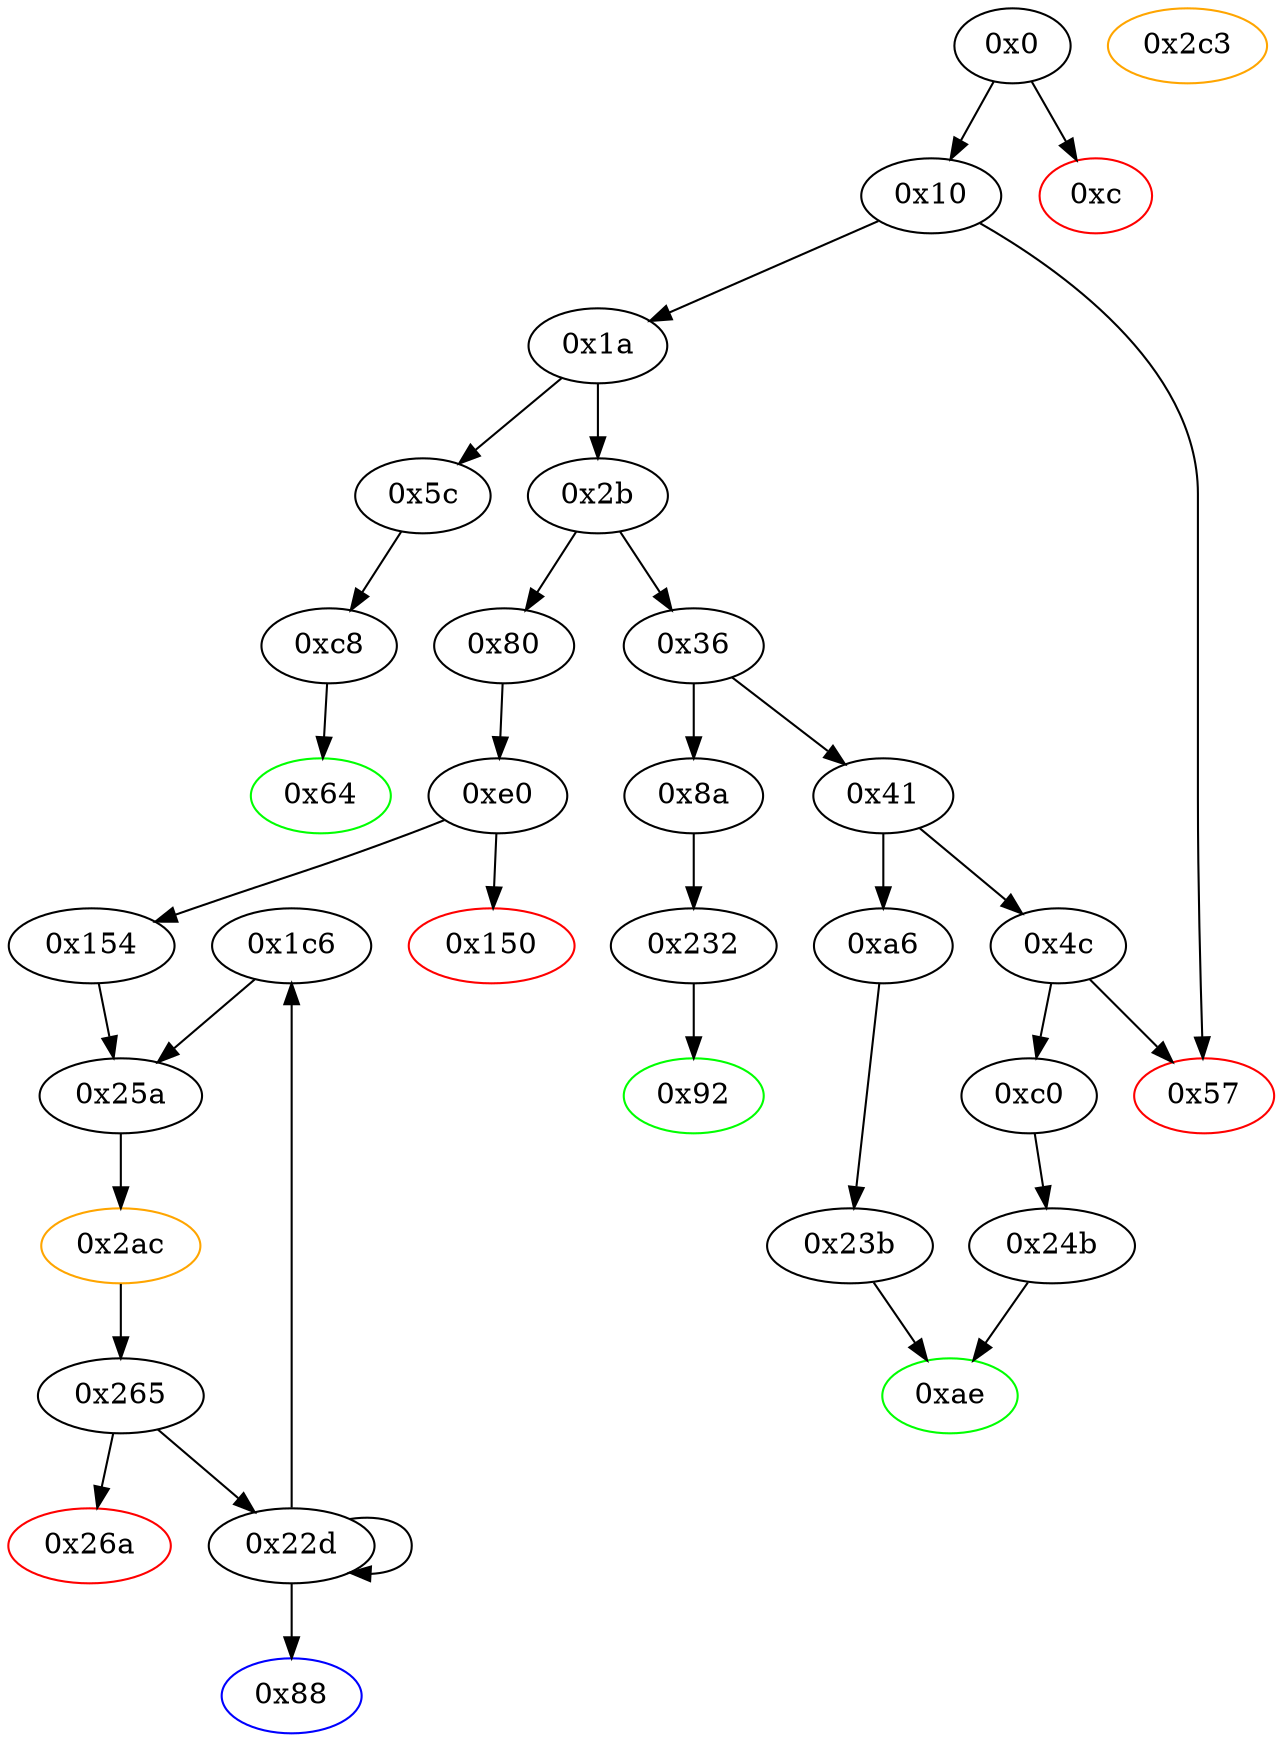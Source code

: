 digraph "" {
"0x1c6" [fillcolor=white, id="0x1c6", style=filled, tooltip="Block 0x1c6\n[0x1c6:0x22c]\n---\nPredecessors: [0x22d]\nSuccessors: [0x25a]\n---\n0x1c6 JUMPDEST\n0x1c7 PUSH1 0x40\n0x1c9 DUP1\n0x1ca MLOAD\n0x1cb PUSH12 0x33b2e3cb548ff197d3905a0\n0x1d8 PUSH1 0x24\n0x1da DUP1\n0x1db DUP4\n0x1dc ADD\n0x1dd SWAP2\n0x1de SWAP1\n0x1df SWAP2\n0x1e0 MSTORE\n0x1e1 DUP3\n0x1e2 MLOAD\n0x1e3 DUP1\n0x1e4 DUP4\n0x1e5 SUB\n0x1e6 SWAP1\n0x1e7 SWAP2\n0x1e8 ADD\n0x1e9 DUP2\n0x1ea MSTORE\n0x1eb PUSH1 0x44\n0x1ed SWAP1\n0x1ee SWAP2\n0x1ef ADD\n0x1f0 SWAP1\n0x1f1 SWAP2\n0x1f2 MSTORE\n0x1f3 PUSH1 0x20\n0x1f5 DUP2\n0x1f6 ADD\n0x1f7 DUP1\n0x1f8 MLOAD\n0x1f9 PUSH1 0x1\n0x1fb PUSH1 0x1\n0x1fd PUSH1 0xe0\n0x1ff SHL\n0x200 SUB\n0x201 AND\n0x202 PUSH4 0x69fe0e2d\n0x207 PUSH1 0xe0\n0x209 SHL\n0x20a OR\n0x20b SWAP1\n0x20c MSTORE\n0x20d PUSH2 0x22d\n0x210 SWAP1\n0x211 PUSH20 0xf2c5369cffb8ea6284452b0326e326dbfdcb867c\n0x226 SWAP1\n0x227 PUSH1 0x0\n0x229 PUSH2 0x25a\n0x22c JUMP\n---\n0x1c6: JUMPDEST \n0x1c7: V141 = 0x40\n0x1ca: V142 = M[0x40]\n0x1cb: V143 = 0x33b2e3cb548ff197d3905a0\n0x1d8: V144 = 0x24\n0x1dc: V145 = ADD V142 0x24\n0x1e0: M[V145] = 0x33b2e3cb548ff197d3905a0\n0x1e2: V146 = M[0x40]\n0x1e5: V147 = SUB V142 V146\n0x1e8: V148 = ADD 0x24 V147\n0x1ea: M[V146] = V148\n0x1eb: V149 = 0x44\n0x1ef: V150 = ADD V142 0x44\n0x1f2: M[0x40] = V150\n0x1f3: V151 = 0x20\n0x1f6: V152 = ADD V146 0x20\n0x1f8: V153 = M[V152]\n0x1f9: V154 = 0x1\n0x1fb: V155 = 0x1\n0x1fd: V156 = 0xe0\n0x1ff: V157 = SHL 0xe0 0x1\n0x200: V158 = SUB 0x100000000000000000000000000000000000000000000000000000000 0x1\n0x201: V159 = AND 0xffffffffffffffffffffffffffffffffffffffffffffffffffffffff V153\n0x202: V160 = 0x69fe0e2d\n0x207: V161 = 0xe0\n0x209: V162 = SHL 0xe0 0x69fe0e2d\n0x20a: V163 = OR 0x69fe0e2d00000000000000000000000000000000000000000000000000000000 V159\n0x20c: M[V152] = V163\n0x20d: V164 = 0x22d\n0x211: V165 = 0xf2c5369cffb8ea6284452b0326e326dbfdcb867c\n0x227: V166 = 0x0\n0x229: V167 = 0x25a\n0x22c: JUMP 0x25a\n---\nEntry stack: [V13, 0x88, V75, V77, S0]\nStack pops: 0\nStack additions: [0x22d, 0xf2c5369cffb8ea6284452b0326e326dbfdcb867c, V146, 0x0]\nExit stack: [V13, 0x88, V75, V77, S0, 0x22d, 0xf2c5369cffb8ea6284452b0326e326dbfdcb867c, V146, 0x0]\n\nDef sites:\nV13: {0x1a.0x1f}\n0x88: {0x80.0x81}\nV75: {0xe0.0xf9}\nV77: {0xe0.0xfd}\nS0: {0xe0.0xe5, 0x1a.0x1f}\n"];
"0xe0" [fillcolor=white, id="0xe0", style=filled, tooltip="Block 0xe0\n[0xe0:0x14f]\n---\nPredecessors: [0x80]\nSuccessors: [0x150, 0x154]\n---\n0xe0 JUMPDEST\n0xe1 PUSH1 0x40\n0xe3 DUP1\n0xe4 MLOAD\n0xe5 CALLVALUE\n0xe6 DUP1\n0xe7 DUP3\n0xe8 MSTORE\n0xe9 PUSH1 0x20\n0xeb DUP3\n0xec ADD\n0xed DUP4\n0xee DUP2\n0xef MSTORE\n0xf0 CALLDATASIZE\n0xf1 SWAP4\n0xf2 DUP4\n0xf3 ADD\n0xf4 DUP5\n0xf5 SWAP1\n0xf6 MSTORE\n0xf7 PUSH1 0x4\n0xf9 CALLDATALOAD\n0xfa SWAP4\n0xfb PUSH1 0x24\n0xfd CALLDATALOAD\n0xfe SWAP4\n0xff DUP5\n0x100 SWAP3\n0x101 DUP7\n0x102 SWAP3\n0x103 CALLER\n0x104 SWAP3\n0x105 PUSH1 0x0\n0x107 DUP1\n0x108 CALLDATALOAD\n0x109 PUSH1 0x1\n0x10b PUSH1 0x1\n0x10d PUSH1 0xe0\n0x10f SHL\n0x110 SUB\n0x111 NOT\n0x112 AND\n0x113 SWAP4\n0x114 DUP9\n0x115 SWAP4\n0x116 SWAP2\n0x117 SWAP3\n0x118 SWAP1\n0x119 PUSH1 0x60\n0x11b DUP3\n0x11c ADD\n0x11d DUP5\n0x11e DUP5\n0x11f DUP1\n0x120 DUP3\n0x121 DUP5\n0x122 CALLDATACOPY\n0x123 PUSH1 0x0\n0x125 DUP4\n0x126 DUP3\n0x127 ADD\n0x128 MSTORE\n0x129 PUSH1 0x40\n0x12b MLOAD\n0x12c PUSH1 0x1f\n0x12e SWAP1\n0x12f SWAP2\n0x130 ADD\n0x131 PUSH1 0x1f\n0x133 NOT\n0x134 AND\n0x135 SWAP1\n0x136 SWAP3\n0x137 ADD\n0x138 DUP3\n0x139 SWAP1\n0x13a SUB\n0x13b SWAP7\n0x13c POP\n0x13d SWAP1\n0x13e SWAP5\n0x13f POP\n0x140 POP\n0x141 POP\n0x142 POP\n0x143 POP\n0x144 LOG4\n0x145 PUSH1 0x0\n0x147 SLOAD\n0x148 PUSH1 0xff\n0x14a AND\n0x14b ISZERO\n0x14c PUSH2 0x154\n0x14f JUMPI\n---\n0xe0: JUMPDEST \n0xe1: V67 = 0x40\n0xe4: V68 = M[0x40]\n0xe5: V69 = CALLVALUE\n0xe8: M[V68] = V69\n0xe9: V70 = 0x20\n0xec: V71 = ADD V68 0x20\n0xef: M[V71] = 0x40\n0xf0: V72 = CALLDATASIZE\n0xf3: V73 = ADD V68 0x40\n0xf6: M[V73] = V72\n0xf7: V74 = 0x4\n0xf9: V75 = CALLDATALOAD 0x4\n0xfb: V76 = 0x24\n0xfd: V77 = CALLDATALOAD 0x24\n0x103: V78 = CALLER\n0x105: V79 = 0x0\n0x108: V80 = CALLDATALOAD 0x0\n0x109: V81 = 0x1\n0x10b: V82 = 0x1\n0x10d: V83 = 0xe0\n0x10f: V84 = SHL 0xe0 0x1\n0x110: V85 = SUB 0x100000000000000000000000000000000000000000000000000000000 0x1\n0x111: V86 = NOT 0xffffffffffffffffffffffffffffffffffffffffffffffffffffffff\n0x112: V87 = AND 0xffffffff00000000000000000000000000000000000000000000000000000000 V80\n0x119: V88 = 0x60\n0x11c: V89 = ADD V68 0x60\n0x122: CALLDATACOPY V89 0x0 V72\n0x123: V90 = 0x0\n0x127: V91 = ADD V72 V89\n0x128: M[V91] = 0x0\n0x129: V92 = 0x40\n0x12b: V93 = M[0x40]\n0x12c: V94 = 0x1f\n0x130: V95 = ADD V72 0x1f\n0x131: V96 = 0x1f\n0x133: V97 = NOT 0x1f\n0x134: V98 = AND 0xffffffffffffffffffffffffffffffffffffffffffffffffffffffffffffffe0 V95\n0x137: V99 = ADD V89 V98\n0x13a: V100 = SUB V99 V93\n0x144: LOG V93 V100 V87 V78 V75 V77\n0x145: V101 = 0x0\n0x147: V102 = S[0x0]\n0x148: V103 = 0xff\n0x14a: V104 = AND 0xff V102\n0x14b: V105 = ISZERO V104\n0x14c: V106 = 0x154\n0x14f: JUMPI 0x154 V105\n---\nEntry stack: [V13, 0x88]\nStack pops: 0\nStack additions: [V75, V77, V69]\nExit stack: [V13, 0x88, V75, V77, V69]\n\nDef sites:\nV13: {0x1a.0x1f}\n0x88: {0x80.0x81}\n"];
"0x92" [color=green, fillcolor=white, id="0x92", style=filled, tooltip="Block 0x92\n[0x92:0xa5]\n---\nPredecessors: [0x232]\nSuccessors: []\n---\n0x92 JUMPDEST\n0x93 PUSH1 0x40\n0x95 DUP1\n0x96 MLOAD\n0x97 SWAP2\n0x98 ISZERO\n0x99 ISZERO\n0x9a DUP3\n0x9b MSTORE\n0x9c MLOAD\n0x9d SWAP1\n0x9e DUP2\n0x9f SWAP1\n0xa0 SUB\n0xa1 PUSH1 0x20\n0xa3 ADD\n0xa4 SWAP1\n0xa5 RETURN\n---\n0x92: JUMPDEST \n0x93: V48 = 0x40\n0x96: V49 = M[0x40]\n0x98: V50 = ISZERO V171\n0x99: V51 = ISZERO V50\n0x9b: M[V49] = V51\n0x9c: V52 = M[0x40]\n0xa0: V53 = SUB V49 V52\n0xa1: V54 = 0x20\n0xa3: V55 = ADD 0x20 V53\n0xa5: RETURN V52 V55\n---\nEntry stack: [V13, 0x92, V171]\nStack pops: 1\nStack additions: []\nExit stack: [V13, 0x92]\n\nDef sites:\nV13: {0x1a.0x1f}\n0x92: {0x8a.0x8b}\nV171: {0x232.0x238}\n"];
"0x154" [fillcolor=white, id="0x154", style=filled, tooltip="Block 0x154\n[0x154:0x1c5]\n---\nPredecessors: [0xe0]\nSuccessors: [0x25a]\n---\n0x154 JUMPDEST\n0x155 PUSH1 0x0\n0x157 DUP1\n0x158 SLOAD\n0x159 PUSH1 0xff\n0x15b NOT\n0x15c AND\n0x15d PUSH1 0x1\n0x15f OR\n0x160 DUP2\n0x161 SSTORE\n0x162 PUSH1 0x40\n0x164 DUP1\n0x165 MLOAD\n0x166 PUSH11 0x6342fd08f00f6378000000\n0x172 PUSH1 0x24\n0x174 DUP1\n0x175 DUP4\n0x176 ADD\n0x177 SWAP2\n0x178 SWAP1\n0x179 SWAP2\n0x17a MSTORE\n0x17b DUP3\n0x17c MLOAD\n0x17d DUP1\n0x17e DUP4\n0x17f SUB\n0x180 SWAP1\n0x181 SWAP2\n0x182 ADD\n0x183 DUP2\n0x184 MSTORE\n0x185 PUSH1 0x44\n0x187 SWAP1\n0x188 SWAP2\n0x189 ADD\n0x18a SWAP1\n0x18b SWAP2\n0x18c MSTORE\n0x18d PUSH1 0x20\n0x18f DUP2\n0x190 ADD\n0x191 DUP1\n0x192 MLOAD\n0x193 PUSH1 0x1\n0x195 PUSH1 0x1\n0x197 PUSH1 0xe0\n0x199 SHL\n0x19a SUB\n0x19b AND\n0x19c PUSH4 0x47786d37\n0x1a1 PUSH1 0xe0\n0x1a3 SHL\n0x1a4 OR\n0x1a5 SWAP1\n0x1a6 MSTORE\n0x1a7 PUSH2 0x1c6\n0x1aa SWAP2\n0x1ab PUSH20 0xf2c5369cffb8ea6284452b0326e326dbfdcb867c\n0x1c0 SWAP2\n0x1c1 SWAP1\n0x1c2 PUSH2 0x25a\n0x1c5 JUMP\n---\n0x154: JUMPDEST \n0x155: V108 = 0x0\n0x158: V109 = S[0x0]\n0x159: V110 = 0xff\n0x15b: V111 = NOT 0xff\n0x15c: V112 = AND 0xffffffffffffffffffffffffffffffffffffffffffffffffffffffffffffff00 V109\n0x15d: V113 = 0x1\n0x15f: V114 = OR 0x1 V112\n0x161: S[0x0] = V114\n0x162: V115 = 0x40\n0x165: V116 = M[0x40]\n0x166: V117 = 0x6342fd08f00f6378000000\n0x172: V118 = 0x24\n0x176: V119 = ADD V116 0x24\n0x17a: M[V119] = 0x6342fd08f00f6378000000\n0x17c: V120 = M[0x40]\n0x17f: V121 = SUB V116 V120\n0x182: V122 = ADD 0x24 V121\n0x184: M[V120] = V122\n0x185: V123 = 0x44\n0x189: V124 = ADD V116 0x44\n0x18c: M[0x40] = V124\n0x18d: V125 = 0x20\n0x190: V126 = ADD V120 0x20\n0x192: V127 = M[V126]\n0x193: V128 = 0x1\n0x195: V129 = 0x1\n0x197: V130 = 0xe0\n0x199: V131 = SHL 0xe0 0x1\n0x19a: V132 = SUB 0x100000000000000000000000000000000000000000000000000000000 0x1\n0x19b: V133 = AND 0xffffffffffffffffffffffffffffffffffffffffffffffffffffffff V127\n0x19c: V134 = 0x47786d37\n0x1a1: V135 = 0xe0\n0x1a3: V136 = SHL 0xe0 0x47786d37\n0x1a4: V137 = OR 0x47786d3700000000000000000000000000000000000000000000000000000000 V133\n0x1a6: M[V126] = V137\n0x1a7: V138 = 0x1c6\n0x1ab: V139 = 0xf2c5369cffb8ea6284452b0326e326dbfdcb867c\n0x1c2: V140 = 0x25a\n0x1c5: JUMP 0x25a\n---\nEntry stack: [V13, 0x88, V75, V77, V69]\nStack pops: 0\nStack additions: [0x1c6, 0xf2c5369cffb8ea6284452b0326e326dbfdcb867c, V120, 0x0]\nExit stack: [V13, 0x88, V75, V77, V69, 0x1c6, 0xf2c5369cffb8ea6284452b0326e326dbfdcb867c, V120, 0x0]\n\nDef sites:\nV13: {0x1a.0x1f}\n0x88: {0x80.0x81}\nV75: {0xe0.0xf9}\nV77: {0xe0.0xfd}\nV69: {0xe0.0xe5}\n"];
"0x232" [fillcolor=white, id="0x232", style=filled, tooltip="Block 0x232\n[0x232:0x23a]\n---\nPredecessors: [0x8a]\nSuccessors: [0x92]\n---\n0x232 JUMPDEST\n0x233 PUSH1 0x0\n0x235 SLOAD\n0x236 PUSH1 0xff\n0x238 AND\n0x239 DUP2\n0x23a JUMP\n---\n0x232: JUMPDEST \n0x233: V168 = 0x0\n0x235: V169 = S[0x0]\n0x236: V170 = 0xff\n0x238: V171 = AND 0xff V169\n0x23a: JUMP 0x92\n---\nEntry stack: [V13, 0x92]\nStack pops: 1\nStack additions: [S0, V171]\nExit stack: [V13, 0x92, V171]\n\nDef sites:\nV13: {0x1a.0x1f}\n0x92: {0x8a.0x8b}\n"];
"0x26a" [color=red, fillcolor=white, id="0x26a", style=filled, tooltip="Block 0x26a\n[0x26a:0x2ab]\n---\nPredecessors: [0x265]\nSuccessors: []\n---\n0x26a PUSH1 0x40\n0x26c DUP1\n0x26d MLOAD\n0x26e PUSH3 0x461bcd\n0x272 PUSH1 0xe5\n0x274 SHL\n0x275 DUP2\n0x276 MSTORE\n0x277 PUSH1 0x20\n0x279 PUSH1 0x4\n0x27b DUP3\n0x27c ADD\n0x27d MSTORE\n0x27e PUSH1 0x13\n0x280 PUSH1 0x24\n0x282 DUP3\n0x283 ADD\n0x284 MSTORE\n0x285 PUSH19 0x191ccb595e1958cb58d85b1b0b59985a5b1959\n0x299 PUSH1 0x6a\n0x29b SHL\n0x29c PUSH1 0x44\n0x29e DUP3\n0x29f ADD\n0x2a0 MSTORE\n0x2a1 SWAP1\n0x2a2 MLOAD\n0x2a3 SWAP1\n0x2a4 DUP2\n0x2a5 SWAP1\n0x2a6 SUB\n0x2a7 PUSH1 0x64\n0x2a9 ADD\n0x2aa SWAP1\n0x2ab REVERT\n---\n0x26a: V177 = 0x40\n0x26d: V178 = M[0x40]\n0x26e: V179 = 0x461bcd\n0x272: V180 = 0xe5\n0x274: V181 = SHL 0xe5 0x461bcd\n0x276: M[V178] = 0x8c379a000000000000000000000000000000000000000000000000000000000\n0x277: V182 = 0x20\n0x279: V183 = 0x4\n0x27c: V184 = ADD V178 0x4\n0x27d: M[V184] = 0x20\n0x27e: V185 = 0x13\n0x280: V186 = 0x24\n0x283: V187 = ADD V178 0x24\n0x284: M[V187] = 0x13\n0x285: V188 = 0x191ccb595e1958cb58d85b1b0b59985a5b1959\n0x299: V189 = 0x6a\n0x29b: V190 = SHL 0x6a 0x191ccb595e1958cb58d85b1b0b59985a5b1959\n0x29c: V191 = 0x44\n0x29f: V192 = ADD V178 0x44\n0x2a0: M[V192] = 0x64732d657865632d63616c6c2d6661696c656400000000000000000000000000\n0x2a2: V193 = M[0x40]\n0x2a6: V194 = SUB V178 V193\n0x2a7: V195 = 0x64\n0x2a9: V196 = ADD 0x64 V194\n0x2ab: REVERT V193 V196\n---\nEntry stack: [V13, 0x88, V75, V77, V69, {0x1c6, 0x22d}, 0xf2c5369cffb8ea6284452b0326e326dbfdcb867c, S1, 0x0]\nStack pops: 0\nStack additions: []\nExit stack: [V13, 0x88, V75, V77, V69, {0x1c6, 0x22d}, 0xf2c5369cffb8ea6284452b0326e326dbfdcb867c, S1, 0x0]\n\nDef sites:\nV13: {0x1a.0x1f}\n0x88: {0x80.0x81}\nV75: {0xe0.0xf9}\nV77: {0xe0.0xfd}\nV69: {0xe0.0xe5}\n{0x1c6, 0x22d}: {0x154.0x1a7, 0x1c6.0x20d}\n0xf2c5369cffb8ea6284452b0326e326dbfdcb867c: {0x154.0x1ab, 0x1c6.0x211}\nS1: {0x154.0x17c, 0x1c6.0x1e2}\n0x0: {0x154.0x155, 0x1c6.0x227}\n"];
"0x265" [fillcolor=white, id="0x265", style=filled, tooltip="Block 0x265\n[0x265:0x269]\n---\nPredecessors: [0x2ac]\nSuccessors: [0x22d, 0x26a]\n---\n0x265 JUMPDEST\n0x266 PUSH2 0x22d\n0x269 JUMPI\n---\n0x265: JUMPDEST \n0x266: V176 = 0x22d\n0x269: JUMPI 0x22d V203\n---\nEntry stack: [V13, 0x88, V75, V77, V69, {0x1c6, 0x22d}, 0xf2c5369cffb8ea6284452b0326e326dbfdcb867c, S2, 0x0, V203]\nStack pops: 1\nStack additions: []\nExit stack: [V13, 0x88, V75, V77, V69, {0x1c6, 0x22d}, 0xf2c5369cffb8ea6284452b0326e326dbfdcb867c, S2, 0x0]\n\nDef sites:\nV13: {0x1a.0x1f}\n0x88: {0x80.0x81}\nV75: {0xe0.0xf9}\nV77: {0xe0.0xfd}\nV69: {0xe0.0xe5}\n{0x1c6, 0x22d}: {0x154.0x1a7, 0x1c6.0x20d}\n0xf2c5369cffb8ea6284452b0326e326dbfdcb867c: {0x154.0x1ab, 0x1c6.0x211}\nS2: {0x154.0x17c, 0x1c6.0x1e2}\n0x0: {0x154.0x155, 0x1c6.0x227}\nV203: {0x2ac.0x2bb}\n"];
"0x57" [color=red, fillcolor=white, id="0x57", style=filled, tooltip="Block 0x57\n[0x57:0x5b]\n---\nPredecessors: [0x10, 0x4c]\nSuccessors: []\n---\n0x57 JUMPDEST\n0x58 PUSH1 0x0\n0x5a DUP1\n0x5b REVERT\n---\n0x57: JUMPDEST \n0x58: V29 = 0x0\n0x5b: REVERT 0x0 0x0\n---\nEntry stack: [V13]\nStack pops: 0\nStack additions: []\nExit stack: [V13]\n\nDef sites:\nV13: {0x1a.0x1f}\n"];
"0x5c" [fillcolor=white, id="0x5c", style=filled, tooltip="Block 0x5c\n[0x5c:0x63]\n---\nPredecessors: [0x1a]\nSuccessors: [0xc8]\n---\n0x5c JUMPDEST\n0x5d PUSH2 0x64\n0x60 PUSH2 0xc8\n0x63 JUMP\n---\n0x5c: JUMPDEST \n0x5d: V30 = 0x64\n0x60: V31 = 0xc8\n0x63: JUMP 0xc8\n---\nEntry stack: [V13]\nStack pops: 0\nStack additions: [0x64]\nExit stack: [V13, 0x64]\n\nDef sites:\nV13: {0x1a.0x1f}\n"];
"0x2ac" [color=orange, fillcolor=white, id="0x2ac", style=filled, tooltip="Block 0x2ac\n[0x2ac:0x2c2]\n---\nPredecessors: [0x25a]\nSuccessors: [0x265]\n---\n0x2ac JUMPDEST\n0x2ad PUSH1 0x0\n0x2af DUP1\n0x2b0 PUSH1 0x0\n0x2b2 DUP5\n0x2b3 MLOAD\n0x2b4 PUSH1 0x20\n0x2b6 DUP7\n0x2b7 ADD\n0x2b8 DUP6\n0x2b9 DUP9\n0x2ba GAS\n0x2bb CALL\n0x2bc SWAP5\n0x2bd SWAP4\n0x2be POP\n0x2bf POP\n0x2c0 POP\n0x2c1 POP\n0x2c2 JUMP\n---\n0x2ac: JUMPDEST \n0x2ad: V197 = 0x0\n0x2b0: V198 = 0x0\n0x2b3: V199 = M[S1]\n0x2b4: V200 = 0x20\n0x2b7: V201 = ADD S1 0x20\n0x2ba: V202 = GAS\n0x2bb: V203 = CALL V202 0xf2c5369cffb8ea6284452b0326e326dbfdcb867c 0x0 V201 V199 0x0 0x0\n0x2c2: JUMP 0x265\n---\nEntry stack: [V13, 0x88, V75, V77, S8, {0x1c6, 0x22d}, 0xf2c5369cffb8ea6284452b0326e326dbfdcb867c, S5, 0x0, 0x265, 0xf2c5369cffb8ea6284452b0326e326dbfdcb867c, S1, 0x0]\nStack pops: 4\nStack additions: [V203]\nExit stack: [V13, 0x88, V75, V77, S8, {0x1c6, 0x22d}, 0xf2c5369cffb8ea6284452b0326e326dbfdcb867c, S5, 0x0, V203]\n\nDef sites:\nV13: {0x1a.0x1f}\n0x88: {0x80.0x81}\nV75: {0xe0.0xf9}\nV77: {0xe0.0xfd}\nS8: {0xe0.0xe5, 0x1a.0x1f}\n{0x1c6, 0x22d}: {0x154.0x1a7, 0x1c6.0x20d}\n0xf2c5369cffb8ea6284452b0326e326dbfdcb867c: {0x154.0x1ab, 0x1c6.0x211}\nS5: {0x154.0x17c, 0x1c6.0x1e2}\n0x0: {0x154.0x155, 0x1c6.0x227}\n0x265: {0x25a.0x25b}\n0xf2c5369cffb8ea6284452b0326e326dbfdcb867c: {0x154.0x1ab, 0x1c6.0x211}\nS1: {0x154.0x17c, 0x1c6.0x1e2}\n0x0: {0x154.0x155, 0x1c6.0x227}\n"];
"0xc8" [fillcolor=white, id="0xc8", style=filled, tooltip="Block 0xc8\n[0xc8:0xdf]\n---\nPredecessors: [0x5c]\nSuccessors: [0x64]\n---\n0xc8 JUMPDEST\n0xc9 PUSH20 0xf2c5369cffb8ea6284452b0326e326dbfdcb867c\n0xde DUP2\n0xdf JUMP\n---\n0xc8: JUMPDEST \n0xc9: V66 = 0xf2c5369cffb8ea6284452b0326e326dbfdcb867c\n0xdf: JUMP 0x64\n---\nEntry stack: [V13, 0x64]\nStack pops: 1\nStack additions: [S0, 0xf2c5369cffb8ea6284452b0326e326dbfdcb867c]\nExit stack: [V13, 0x64, 0xf2c5369cffb8ea6284452b0326e326dbfdcb867c]\n\nDef sites:\nV13: {0x1a.0x1f}\n0x64: {0x5c.0x5d}\n"];
"0x80" [fillcolor=white, id="0x80", style=filled, tooltip="Block 0x80\n[0x80:0x87]\n---\nPredecessors: [0x2b]\nSuccessors: [0xe0]\n---\n0x80 JUMPDEST\n0x81 PUSH2 0x88\n0x84 PUSH2 0xe0\n0x87 JUMP\n---\n0x80: JUMPDEST \n0x81: V44 = 0x88\n0x84: V45 = 0xe0\n0x87: JUMP 0xe0\n---\nEntry stack: [V13]\nStack pops: 0\nStack additions: [0x88]\nExit stack: [V13, 0x88]\n\nDef sites:\nV13: {0x1a.0x1f}\n"];
"0x22d" [fillcolor=white, id="0x22d", style=filled, tooltip="Block 0x22d\n[0x22d:0x231]\n---\nPredecessors: [0x22d, 0x265]\nSuccessors: [0x88, 0x1c6, 0x22d]\n---\n0x22d JUMPDEST\n0x22e POP\n0x22f POP\n0x230 POP\n0x231 JUMP\n---\n0x22d: JUMPDEST \n0x231: JUMP {0x88, 0x1c6, 0x22d}\n---\nEntry stack: [V13, 0x88, V75, V77, S4, {0x88, 0x1c6, 0x22d}, S2, S1, S0]\nStack pops: 4\nStack additions: []\nExit stack: [V13, 0x88, V75, V77, S4]\n\nDef sites:\nV13: {0x1a.0x1f}\n0x88: {0x80.0x81}\nV75: {0xe0.0xf9}\nV77: {0xe0.0xfd}\nS4: {0xe0.0xe5, 0x1a.0x1f}\n{0x88, 0x1c6, 0x22d}: {0x80.0x81, 0x154.0x1a7, 0x1c6.0x20d}\nS2: {0xe0.0xf9, 0x154.0x1ab, 0x1c6.0x211}\nS1: {0xe0.0xfd, 0x154.0x17c, 0x1c6.0x1e2}\nS0: {0xe0.0xe5, 0x1a.0x1f, 0x154.0x155, 0x1c6.0x227}\n"];
"0xa6" [fillcolor=white, id="0xa6", style=filled, tooltip="Block 0xa6\n[0xa6:0xad]\n---\nPredecessors: [0x41]\nSuccessors: [0x23b]\n---\n0xa6 JUMPDEST\n0xa7 PUSH2 0xae\n0xaa PUSH2 0x23b\n0xad JUMP\n---\n0xa6: JUMPDEST \n0xa7: V56 = 0xae\n0xaa: V57 = 0x23b\n0xad: JUMP 0x23b\n---\nEntry stack: [V13]\nStack pops: 0\nStack additions: [0xae]\nExit stack: [V13, 0xae]\n\nDef sites:\nV13: {0x1a.0x1f}\n"];
"0x0" [fillcolor=white, id="0x0", style=filled, tooltip="Block 0x0\n[0x0:0xb]\n---\nPredecessors: []\nSuccessors: [0xc, 0x10]\n---\n0x0 PUSH1 0x80\n0x2 PUSH1 0x40\n0x4 MSTORE\n0x5 CALLVALUE\n0x6 DUP1\n0x7 ISZERO\n0x8 PUSH2 0x10\n0xb JUMPI\n---\n0x0: V0 = 0x80\n0x2: V1 = 0x40\n0x4: M[0x40] = 0x80\n0x5: V2 = CALLVALUE\n0x7: V3 = ISZERO V2\n0x8: V4 = 0x10\n0xb: JUMPI 0x10 V3\n---\nEntry stack: []\nStack pops: 0\nStack additions: [V2]\nExit stack: [V2]\n\nDef sites:\n"];
"0x23b" [fillcolor=white, id="0x23b", style=filled, tooltip="Block 0x23b\n[0x23b:0x24a]\n---\nPredecessors: [0xa6]\nSuccessors: [0xae]\n---\n0x23b JUMPDEST\n0x23c PUSH12 0x33b2e3cb548ff197d3905a0\n0x249 DUP2\n0x24a JUMP\n---\n0x23b: JUMPDEST \n0x23c: V172 = 0x33b2e3cb548ff197d3905a0\n0x24a: JUMP 0xae\n---\nEntry stack: [V13, 0xae]\nStack pops: 1\nStack additions: [S0, 0x33b2e3cb548ff197d3905a0]\nExit stack: [V13, 0xae, 0x33b2e3cb548ff197d3905a0]\n\nDef sites:\nV13: {0x1a.0x1f}\n0xae: {0xa6.0xa7}\n"];
"0x10" [fillcolor=white, id="0x10", style=filled, tooltip="Block 0x10\n[0x10:0x19]\n---\nPredecessors: [0x0]\nSuccessors: [0x1a, 0x57]\n---\n0x10 JUMPDEST\n0x11 POP\n0x12 PUSH1 0x4\n0x14 CALLDATASIZE\n0x15 LT\n0x16 PUSH2 0x57\n0x19 JUMPI\n---\n0x10: JUMPDEST \n0x12: V6 = 0x4\n0x14: V7 = CALLDATASIZE\n0x15: V8 = LT V7 0x4\n0x16: V9 = 0x57\n0x19: JUMPI 0x57 V8\n---\nEntry stack: [V2]\nStack pops: 1\nStack additions: []\nExit stack: []\n\nDef sites:\nV2: {0x0.0x5}\n"];
"0x25a" [fillcolor=white, id="0x25a", style=filled, tooltip="Block 0x25a\n[0x25a:0x264]\n---\nPredecessors: [0x154, 0x1c6]\nSuccessors: [0x2ac]\n---\n0x25a JUMPDEST\n0x25b PUSH2 0x265\n0x25e DUP4\n0x25f DUP4\n0x260 DUP4\n0x261 PUSH2 0x2ac\n0x264 JUMP\n---\n0x25a: JUMPDEST \n0x25b: V174 = 0x265\n0x261: V175 = 0x2ac\n0x264: JUMP 0x2ac\n---\nEntry stack: [V13, 0x88, V75, V77, S4, {0x1c6, 0x22d}, 0xf2c5369cffb8ea6284452b0326e326dbfdcb867c, S1, 0x0]\nStack pops: 3\nStack additions: [S2, S1, S0, 0x265, S2, S1, S0]\nExit stack: [V13, 0x88, V75, V77, S4, {0x1c6, 0x22d}, 0xf2c5369cffb8ea6284452b0326e326dbfdcb867c, S1, 0x0, 0x265, 0xf2c5369cffb8ea6284452b0326e326dbfdcb867c, S1, 0x0]\n\nDef sites:\nV13: {0x1a.0x1f}\n0x88: {0x80.0x81}\nV75: {0xe0.0xf9}\nV77: {0xe0.0xfd}\nS4: {0xe0.0xe5, 0x1a.0x1f}\n{0x1c6, 0x22d}: {0x154.0x1a7, 0x1c6.0x20d}\n0xf2c5369cffb8ea6284452b0326e326dbfdcb867c: {0x154.0x1ab, 0x1c6.0x211}\nS1: {0x154.0x17c, 0x1c6.0x1e2}\n0x0: {0x154.0x155, 0x1c6.0x227}\n"];
"0x88" [color=blue, fillcolor=white, id="0x88", style=filled, tooltip="Block 0x88\n[0x88:0x89]\n---\nPredecessors: [0x22d]\nSuccessors: []\n---\n0x88 JUMPDEST\n0x89 STOP\n---\n0x88: JUMPDEST \n0x89: STOP \n---\nEntry stack: [V13, 0x88, V75, V77, S0]\nStack pops: 0\nStack additions: []\nExit stack: [V13, 0x88, V75, V77, S0]\n\nDef sites:\nV13: {0x1a.0x1f}\n0x88: {0x80.0x81}\nV75: {0xe0.0xf9}\nV77: {0xe0.0xfd}\nS0: {0xe0.0xe5, 0x1a.0x1f}\n"];
"0x150" [color=red, fillcolor=white, id="0x150", style=filled, tooltip="Block 0x150\n[0x150:0x153]\n---\nPredecessors: [0xe0]\nSuccessors: []\n---\n0x150 PUSH1 0x0\n0x152 DUP1\n0x153 REVERT\n---\n0x150: V107 = 0x0\n0x153: REVERT 0x0 0x0\n---\nEntry stack: [V13, 0x88, V75, V77, V69]\nStack pops: 0\nStack additions: []\nExit stack: [V13, 0x88, V75, V77, V69]\n\nDef sites:\nV13: {0x1a.0x1f}\n0x88: {0x80.0x81}\nV75: {0xe0.0xf9}\nV77: {0xe0.0xfd}\nV69: {0xe0.0xe5}\n"];
"0x2b" [fillcolor=white, id="0x2b", style=filled, tooltip="Block 0x2b\n[0x2b:0x35]\n---\nPredecessors: [0x1a]\nSuccessors: [0x36, 0x80]\n---\n0x2b DUP1\n0x2c PUSH4 0x96d373e5\n0x31 EQ\n0x32 PUSH2 0x80\n0x35 JUMPI\n---\n0x2c: V17 = 0x96d373e5\n0x31: V18 = EQ 0x96d373e5 V13\n0x32: V19 = 0x80\n0x35: JUMPI 0x80 V18\n---\nEntry stack: [V13]\nStack pops: 1\nStack additions: [S0]\nExit stack: [V13]\n\nDef sites:\nV13: {0x1a.0x1f}\n"];
"0x24b" [fillcolor=white, id="0x24b", style=filled, tooltip="Block 0x24b\n[0x24b:0x259]\n---\nPredecessors: [0xc0]\nSuccessors: [0xae]\n---\n0x24b JUMPDEST\n0x24c PUSH11 0x6342fd08f00f6378000000\n0x258 DUP2\n0x259 JUMP\n---\n0x24b: JUMPDEST \n0x24c: V173 = 0x6342fd08f00f6378000000\n0x259: JUMP 0xae\n---\nEntry stack: [V13, 0xae]\nStack pops: 1\nStack additions: [S0, 0x6342fd08f00f6378000000]\nExit stack: [V13, 0xae, 0x6342fd08f00f6378000000]\n\nDef sites:\nV13: {0x1a.0x1f}\n0xae: {0xc0.0xc1}\n"];
"0xc0" [fillcolor=white, id="0xc0", style=filled, tooltip="Block 0xc0\n[0xc0:0xc7]\n---\nPredecessors: [0x4c]\nSuccessors: [0x24b]\n---\n0xc0 JUMPDEST\n0xc1 PUSH2 0xae\n0xc4 PUSH2 0x24b\n0xc7 JUMP\n---\n0xc0: JUMPDEST \n0xc1: V64 = 0xae\n0xc4: V65 = 0x24b\n0xc7: JUMP 0x24b\n---\nEntry stack: [V13]\nStack pops: 0\nStack additions: [0xae]\nExit stack: [V13, 0xae]\n\nDef sites:\nV13: {0x1a.0x1f}\n"];
"0x36" [fillcolor=white, id="0x36", style=filled, tooltip="Block 0x36\n[0x36:0x40]\n---\nPredecessors: [0x2b]\nSuccessors: [0x41, 0x8a]\n---\n0x36 DUP1\n0x37 PUSH4 0xae8421e1\n0x3c EQ\n0x3d PUSH2 0x8a\n0x40 JUMPI\n---\n0x37: V20 = 0xae8421e1\n0x3c: V21 = EQ 0xae8421e1 V13\n0x3d: V22 = 0x8a\n0x40: JUMPI 0x8a V21\n---\nEntry stack: [V13]\nStack pops: 1\nStack additions: [S0]\nExit stack: [V13]\n\nDef sites:\nV13: {0x1a.0x1f}\n"];
"0x2c3" [color=orange, fillcolor=white, id="0x2c3", style=filled, tooltip="Block 0x2c3\n[0x2c3:0x2f7]\n---\nPredecessors: []\nSuccessors: []\n---\n0x2c3 INVALID\n0x2c4 LOG2\n0x2c5 PUSH6 0x627a7a723158\n0x2cc SHA3\n0x2cd MISSING 0xd7\n0x2ce MISSING 0x2c\n0x2cf AND\n0x2d0 LOG4\n0x2d1 SWAP11\n0x2d2 XOR\n0x2d3 SGT\n0x2d4 MISSING 0xde\n0x2d5 MISSING 0x2c\n0x2d6 MISSING 0xcf\n0x2d7 PUSH4 0xc47b4b52\n0x2dc INVALID\n0x2dd GASPRICE\n0x2de MISSING 0x24\n0x2df EXP\n0x2e0 CALL\n0x2e1 CODESIZE\n0x2e2 PUSH9 0x4e88a63082d33eff7d\n0x2ec DUP13\n0x2ed PUSH5 0x736f6c6343\n0x2f3 STOP\n0x2f4 SDIV\n0x2f5 MISSING 0xc\n0x2f6 STOP\n0x2f7 ORIGIN\n---\n0x2c3: INVALID \n0x2c4: LOG S0 S1 S2 S3\n0x2c5: V204 = 0x627a7a723158\n0x2cc: V205 = SHA3 0x627a7a723158 S4\n0x2cd: MISSING 0xd7\n0x2ce: MISSING 0x2c\n0x2cf: V206 = AND S0 S1\n0x2d0: LOG V206 S2 S3 S4 S5 S6\n0x2d2: V207 = XOR S18 S8\n0x2d3: V208 = SGT V207 S9\n0x2d4: MISSING 0xde\n0x2d5: MISSING 0x2c\n0x2d6: MISSING 0xcf\n0x2d7: V209 = 0xc47b4b52\n0x2dc: INVALID \n0x2dd: V210 = GASPRICE\n0x2de: MISSING 0x24\n0x2df: V211 = EXP S0 S1\n0x2e0: V212 = CALL V211 S2 S3 S4 S5 S6 S7\n0x2e1: V213 = CODESIZE\n0x2e2: V214 = 0x4e88a63082d33eff7d\n0x2ed: V215 = 0x736f6c6343\n0x2f3: STOP \n0x2f4: V216 = SDIV S0 S1\n0x2f5: MISSING 0xc\n0x2f6: STOP \n0x2f7: V217 = ORIGIN\n---\nEntry stack: []\nStack pops: 0\nStack additions: [V205, V208, S10, S11, S12, S13, S14, S15, S16, S17, S7, 0xc47b4b52, V210, 0x736f6c6343, S17, 0x4e88a63082d33eff7d, V213, V212, S8, S9, S10, S11, S12, S13, S14, S15, S16, S17, V216, V217]\nExit stack: []\n\nDef sites:\n"];
"0x41" [fillcolor=white, id="0x41", style=filled, tooltip="Block 0x41\n[0x41:0x4b]\n---\nPredecessors: [0x36]\nSuccessors: [0x4c, 0xa6]\n---\n0x41 DUP1\n0x42 PUSH4 0xc57981b5\n0x47 EQ\n0x48 PUSH2 0xa6\n0x4b JUMPI\n---\n0x42: V23 = 0xc57981b5\n0x47: V24 = EQ 0xc57981b5 V13\n0x48: V25 = 0xa6\n0x4b: JUMPI 0xa6 V24\n---\nEntry stack: [V13]\nStack pops: 1\nStack additions: [S0]\nExit stack: [V13]\n\nDef sites:\nV13: {0x1a.0x1f}\n"];
"0x8a" [fillcolor=white, id="0x8a", style=filled, tooltip="Block 0x8a\n[0x8a:0x91]\n---\nPredecessors: [0x36]\nSuccessors: [0x232]\n---\n0x8a JUMPDEST\n0x8b PUSH2 0x92\n0x8e PUSH2 0x232\n0x91 JUMP\n---\n0x8a: JUMPDEST \n0x8b: V46 = 0x92\n0x8e: V47 = 0x232\n0x91: JUMP 0x232\n---\nEntry stack: [V13]\nStack pops: 0\nStack additions: [0x92]\nExit stack: [V13, 0x92]\n\nDef sites:\nV13: {0x1a.0x1f}\n"];
"0xc" [color=red, fillcolor=white, id="0xc", style=filled, tooltip="Block 0xc\n[0xc:0xf]\n---\nPredecessors: [0x0]\nSuccessors: []\n---\n0xc PUSH1 0x0\n0xe DUP1\n0xf REVERT\n---\n0xc: V5 = 0x0\n0xf: REVERT 0x0 0x0\n---\nEntry stack: [V2]\nStack pops: 0\nStack additions: []\nExit stack: [V2]\n\nDef sites:\nV2: {0x0.0x5}\n"];
"0xae" [color=green, fillcolor=white, id="0xae", style=filled, tooltip="Block 0xae\n[0xae:0xbf]\n---\nPredecessors: [0x23b, 0x24b]\nSuccessors: []\n---\n0xae JUMPDEST\n0xaf PUSH1 0x40\n0xb1 DUP1\n0xb2 MLOAD\n0xb3 SWAP2\n0xb4 DUP3\n0xb5 MSTORE\n0xb6 MLOAD\n0xb7 SWAP1\n0xb8 DUP2\n0xb9 SWAP1\n0xba SUB\n0xbb PUSH1 0x20\n0xbd ADD\n0xbe SWAP1\n0xbf RETURN\n---\n0xae: JUMPDEST \n0xaf: V58 = 0x40\n0xb2: V59 = M[0x40]\n0xb5: M[V59] = {0x6342fd08f00f6378000000, 0x33b2e3cb548ff197d3905a0}\n0xb6: V60 = M[0x40]\n0xba: V61 = SUB V59 V60\n0xbb: V62 = 0x20\n0xbd: V63 = ADD 0x20 V61\n0xbf: RETURN V60 V63\n---\nEntry stack: [V13, 0xae, {0x6342fd08f00f6378000000, 0x33b2e3cb548ff197d3905a0}]\nStack pops: 1\nStack additions: []\nExit stack: [V13, 0xae]\n\nDef sites:\nV13: {0x1a.0x1f}\n0xae: {0xc0.0xc1, 0xa6.0xa7}\n{0x6342fd08f00f6378000000, 0x33b2e3cb548ff197d3905a0}: {0x23b.0x23c, 0x24b.0x24c}\n"];
"0x4c" [fillcolor=white, id="0x4c", style=filled, tooltip="Block 0x4c\n[0x4c:0x56]\n---\nPredecessors: [0x41]\nSuccessors: [0x57, 0xc0]\n---\n0x4c DUP1\n0x4d PUSH4 0xec81b483\n0x52 EQ\n0x53 PUSH2 0xc0\n0x56 JUMPI\n---\n0x4d: V26 = 0xec81b483\n0x52: V27 = EQ 0xec81b483 V13\n0x53: V28 = 0xc0\n0x56: JUMPI 0xc0 V27\n---\nEntry stack: [V13]\nStack pops: 1\nStack additions: [S0]\nExit stack: [V13]\n\nDef sites:\nV13: {0x1a.0x1f}\n"];
"0x1a" [fillcolor=white, id="0x1a", style=filled, tooltip="Block 0x1a\n[0x1a:0x2a]\n---\nPredecessors: [0x10]\nSuccessors: [0x2b, 0x5c]\n---\n0x1a PUSH1 0x0\n0x1c CALLDATALOAD\n0x1d PUSH1 0xe0\n0x1f SHR\n0x20 DUP1\n0x21 PUSH4 0x86a4f6ee\n0x26 EQ\n0x27 PUSH2 0x5c\n0x2a JUMPI\n---\n0x1a: V10 = 0x0\n0x1c: V11 = CALLDATALOAD 0x0\n0x1d: V12 = 0xe0\n0x1f: V13 = SHR 0xe0 V11\n0x21: V14 = 0x86a4f6ee\n0x26: V15 = EQ 0x86a4f6ee V13\n0x27: V16 = 0x5c\n0x2a: JUMPI 0x5c V15\n---\nEntry stack: []\nStack pops: 0\nStack additions: [V13]\nExit stack: [V13]\n\nDef sites:\n"];
"0x64" [color=green, fillcolor=white, id="0x64", style=filled, tooltip="Block 0x64\n[0x64:0x7f]\n---\nPredecessors: [0xc8]\nSuccessors: []\n---\n0x64 JUMPDEST\n0x65 PUSH1 0x40\n0x67 DUP1\n0x68 MLOAD\n0x69 PUSH1 0x1\n0x6b PUSH1 0x1\n0x6d PUSH1 0xa0\n0x6f SHL\n0x70 SUB\n0x71 SWAP1\n0x72 SWAP3\n0x73 AND\n0x74 DUP3\n0x75 MSTORE\n0x76 MLOAD\n0x77 SWAP1\n0x78 DUP2\n0x79 SWAP1\n0x7a SUB\n0x7b PUSH1 0x20\n0x7d ADD\n0x7e SWAP1\n0x7f RETURN\n---\n0x64: JUMPDEST \n0x65: V32 = 0x40\n0x68: V33 = M[0x40]\n0x69: V34 = 0x1\n0x6b: V35 = 0x1\n0x6d: V36 = 0xa0\n0x6f: V37 = SHL 0xa0 0x1\n0x70: V38 = SUB 0x10000000000000000000000000000000000000000 0x1\n0x73: V39 = AND 0xf2c5369cffb8ea6284452b0326e326dbfdcb867c 0xffffffffffffffffffffffffffffffffffffffff\n0x75: M[V33] = 0xf2c5369cffb8ea6284452b0326e326dbfdcb867c\n0x76: V40 = M[0x40]\n0x7a: V41 = SUB V33 V40\n0x7b: V42 = 0x20\n0x7d: V43 = ADD 0x20 V41\n0x7f: RETURN V40 V43\n---\nEntry stack: [V13, 0x64, 0xf2c5369cffb8ea6284452b0326e326dbfdcb867c]\nStack pops: 1\nStack additions: []\nExit stack: [V13, 0x64]\n\nDef sites:\nV13: {0x1a.0x1f}\n0x64: {0x5c.0x5d}\n0xf2c5369cffb8ea6284452b0326e326dbfdcb867c: {0xc8.0xc9}\n"];
"0x1c6" -> "0x25a";
"0xe0" -> "0x150";
"0xe0" -> "0x154";
"0x154" -> "0x25a";
"0x232" -> "0x92";
"0x265" -> "0x26a";
"0x265" -> "0x22d";
"0x5c" -> "0xc8";
"0x2ac" -> "0x265";
"0xc8" -> "0x64";
"0x80" -> "0xe0";
"0x22d" -> "0x1c6";
"0x22d" -> "0x22d";
"0x22d" -> "0x88";
"0xa6" -> "0x23b";
"0x0" -> "0x10";
"0x0" -> "0xc";
"0x23b" -> "0xae";
"0x10" -> "0x1a";
"0x10" -> "0x57";
"0x25a" -> "0x2ac";
"0x2b" -> "0x80";
"0x2b" -> "0x36";
"0x24b" -> "0xae";
"0xc0" -> "0x24b";
"0x36" -> "0x41";
"0x36" -> "0x8a";
"0x41" -> "0xa6";
"0x41" -> "0x4c";
"0x8a" -> "0x232";
"0x4c" -> "0x57";
"0x4c" -> "0xc0";
"0x1a" -> "0x2b";
"0x1a" -> "0x5c";
}
